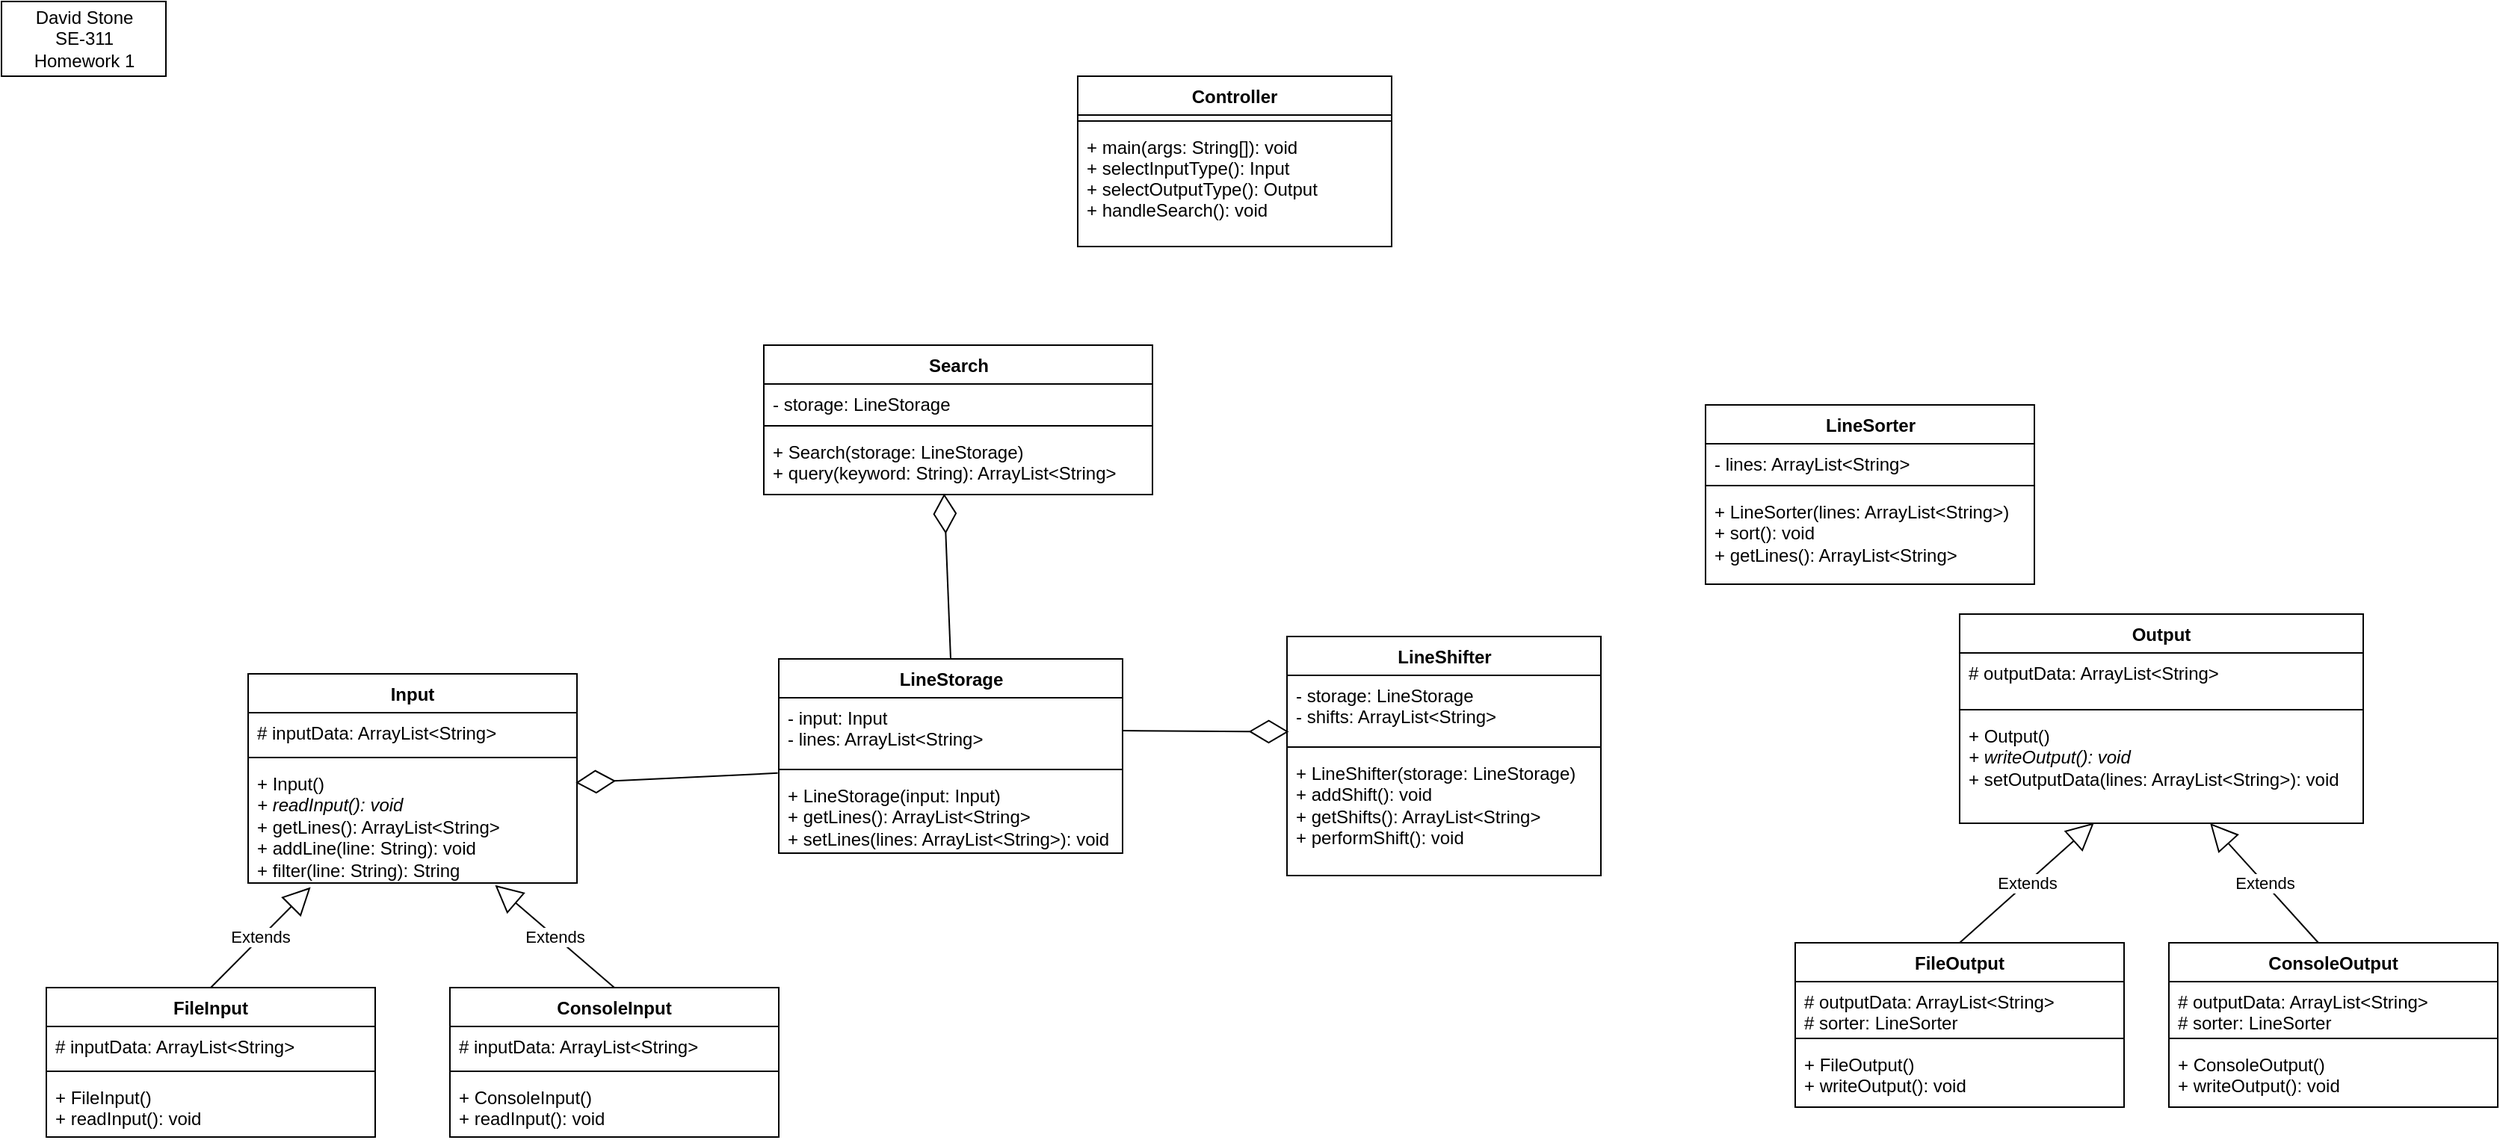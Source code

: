<mxfile version="20.8.13" type="device"><diagram id="1or4CocmuNPvWD2KpFoq" name="Page-1"><mxGraphModel dx="1687" dy="933" grid="1" gridSize="10" guides="1" tooltips="1" connect="1" arrows="1" fold="1" page="1" pageScale="1" pageWidth="850" pageHeight="1100" math="0" shadow="0"><root><mxCell id="0"/><mxCell id="1" parent="0"/><mxCell id="NNHXzbYp32TVnHQ6HyRk-1" value="Input" style="swimlane;fontStyle=1;align=center;verticalAlign=top;childLayout=stackLayout;horizontal=1;startSize=26;horizontalStack=0;resizeParent=1;resizeParentMax=0;resizeLast=0;collapsible=1;marginBottom=0;" parent="1" vertex="1"><mxGeometry x="175" y="460" width="220" height="140" as="geometry"/></mxCell><mxCell id="NNHXzbYp32TVnHQ6HyRk-2" value="# inputData: ArrayList&lt;String&gt;&#xA;" style="text;strokeColor=none;fillColor=none;align=left;verticalAlign=top;spacingLeft=4;spacingRight=4;overflow=hidden;rotatable=0;points=[[0,0.5],[1,0.5]];portConstraint=eastwest;" parent="NNHXzbYp32TVnHQ6HyRk-1" vertex="1"><mxGeometry y="26" width="220" height="26" as="geometry"/></mxCell><mxCell id="NNHXzbYp32TVnHQ6HyRk-3" value="" style="line;strokeWidth=1;fillColor=none;align=left;verticalAlign=middle;spacingTop=-1;spacingLeft=3;spacingRight=3;rotatable=0;labelPosition=right;points=[];portConstraint=eastwest;" parent="NNHXzbYp32TVnHQ6HyRk-1" vertex="1"><mxGeometry y="52" width="220" height="8" as="geometry"/></mxCell><mxCell id="NNHXzbYp32TVnHQ6HyRk-4" value="&lt;div&gt;+ Input()&lt;br&gt;&lt;/div&gt;&lt;div&gt;&lt;i&gt;+ readInput(): void&lt;/i&gt;&lt;/div&gt;&lt;div&gt;+ getLines(): ArrayList&amp;lt;String&amp;gt;&lt;/div&gt;&lt;div&gt;+ addLine(line: String): void&lt;/div&gt;&lt;div&gt;+ filter(line: String): String&lt;br&gt;&lt;/div&gt;" style="text;strokeColor=none;fillColor=none;align=left;verticalAlign=top;spacingLeft=4;spacingRight=4;overflow=hidden;rotatable=0;points=[[0,0.5],[1,0.5]];portConstraint=eastwest;html=1;" parent="NNHXzbYp32TVnHQ6HyRk-1" vertex="1"><mxGeometry y="60" width="220" height="80" as="geometry"/></mxCell><mxCell id="NNHXzbYp32TVnHQ6HyRk-6" value="FileInput" style="swimlane;fontStyle=1;align=center;verticalAlign=top;childLayout=stackLayout;horizontal=1;startSize=26;horizontalStack=0;resizeParent=1;resizeParentMax=0;resizeLast=0;collapsible=1;marginBottom=0;" parent="1" vertex="1"><mxGeometry x="40" y="670" width="220" height="100" as="geometry"/></mxCell><mxCell id="NNHXzbYp32TVnHQ6HyRk-14" value="Extends" style="endArrow=block;endSize=16;endFill=0;html=1;rounded=0;entryX=0.19;entryY=1.035;entryDx=0;entryDy=0;entryPerimeter=0;" parent="NNHXzbYp32TVnHQ6HyRk-6" target="NNHXzbYp32TVnHQ6HyRk-4" edge="1"><mxGeometry width="160" relative="1" as="geometry"><mxPoint x="110" as="sourcePoint"/><mxPoint x="270" as="targetPoint"/></mxGeometry></mxCell><mxCell id="NNHXzbYp32TVnHQ6HyRk-7" value="# inputData: ArrayList&lt;String&gt;&#xA;" style="text;strokeColor=none;fillColor=none;align=left;verticalAlign=top;spacingLeft=4;spacingRight=4;overflow=hidden;rotatable=0;points=[[0,0.5],[1,0.5]];portConstraint=eastwest;" parent="NNHXzbYp32TVnHQ6HyRk-6" vertex="1"><mxGeometry y="26" width="220" height="26" as="geometry"/></mxCell><mxCell id="NNHXzbYp32TVnHQ6HyRk-8" value="" style="line;strokeWidth=1;fillColor=none;align=left;verticalAlign=middle;spacingTop=-1;spacingLeft=3;spacingRight=3;rotatable=0;labelPosition=right;points=[];portConstraint=eastwest;" parent="NNHXzbYp32TVnHQ6HyRk-6" vertex="1"><mxGeometry y="52" width="220" height="8" as="geometry"/></mxCell><mxCell id="NNHXzbYp32TVnHQ6HyRk-9" value="&lt;div&gt;+ FileInput()&lt;/div&gt;&lt;div&gt;+ readInput(): void&lt;/div&gt;" style="text;strokeColor=none;fillColor=none;align=left;verticalAlign=top;spacingLeft=4;spacingRight=4;overflow=hidden;rotatable=0;points=[[0,0.5],[1,0.5]];portConstraint=eastwest;html=1;" parent="NNHXzbYp32TVnHQ6HyRk-6" vertex="1"><mxGeometry y="60" width="220" height="40" as="geometry"/></mxCell><mxCell id="NNHXzbYp32TVnHQ6HyRk-10" value="ConsoleInput" style="swimlane;fontStyle=1;align=center;verticalAlign=top;childLayout=stackLayout;horizontal=1;startSize=26;horizontalStack=0;resizeParent=1;resizeParentMax=0;resizeLast=0;collapsible=1;marginBottom=0;" parent="1" vertex="1"><mxGeometry x="310" y="670" width="220" height="100" as="geometry"/></mxCell><mxCell id="NNHXzbYp32TVnHQ6HyRk-11" value="# inputData: ArrayList&lt;String&gt;&#xA;" style="text;strokeColor=none;fillColor=none;align=left;verticalAlign=top;spacingLeft=4;spacingRight=4;overflow=hidden;rotatable=0;points=[[0,0.5],[1,0.5]];portConstraint=eastwest;" parent="NNHXzbYp32TVnHQ6HyRk-10" vertex="1"><mxGeometry y="26" width="220" height="26" as="geometry"/></mxCell><mxCell id="NNHXzbYp32TVnHQ6HyRk-12" value="" style="line;strokeWidth=1;fillColor=none;align=left;verticalAlign=middle;spacingTop=-1;spacingLeft=3;spacingRight=3;rotatable=0;labelPosition=right;points=[];portConstraint=eastwest;" parent="NNHXzbYp32TVnHQ6HyRk-10" vertex="1"><mxGeometry y="52" width="220" height="8" as="geometry"/></mxCell><mxCell id="NNHXzbYp32TVnHQ6HyRk-13" value="&lt;div&gt;+ ConsoleInput()&lt;br&gt;&lt;/div&gt;&lt;div&gt;+ readInput(): void&lt;/div&gt;" style="text;strokeColor=none;fillColor=none;align=left;verticalAlign=top;spacingLeft=4;spacingRight=4;overflow=hidden;rotatable=0;points=[[0,0.5],[1,0.5]];portConstraint=eastwest;html=1;" parent="NNHXzbYp32TVnHQ6HyRk-10" vertex="1"><mxGeometry y="60" width="220" height="40" as="geometry"/></mxCell><mxCell id="NNHXzbYp32TVnHQ6HyRk-17" value="Extends" style="endArrow=block;endSize=16;endFill=0;html=1;rounded=0;entryX=0.751;entryY=1.018;entryDx=0;entryDy=0;entryPerimeter=0;exitX=0.5;exitY=0;exitDx=0;exitDy=0;" parent="1" source="NNHXzbYp32TVnHQ6HyRk-10" target="NNHXzbYp32TVnHQ6HyRk-4" edge="1"><mxGeometry width="160" relative="1" as="geometry"><mxPoint x="407.32" y="670.99" as="sourcePoint"/><mxPoint x="430" y="720" as="targetPoint"/></mxGeometry></mxCell><mxCell id="NNHXzbYp32TVnHQ6HyRk-18" value="LineStorage" style="swimlane;fontStyle=1;align=center;verticalAlign=top;childLayout=stackLayout;horizontal=1;startSize=26;horizontalStack=0;resizeParent=1;resizeParentMax=0;resizeLast=0;collapsible=1;marginBottom=0;html=1;" parent="1" vertex="1"><mxGeometry x="530" y="450" width="230" height="130" as="geometry"/></mxCell><mxCell id="NNHXzbYp32TVnHQ6HyRk-19" value="&lt;div&gt;- input: Input&lt;/div&gt;&lt;div&gt;- lines: ArrayList&amp;lt;String&amp;gt;&lt;br&gt;&lt;/div&gt;" style="text;strokeColor=none;fillColor=none;align=left;verticalAlign=top;spacingLeft=4;spacingRight=4;overflow=hidden;rotatable=0;points=[[0,0.5],[1,0.5]];portConstraint=eastwest;html=1;" parent="NNHXzbYp32TVnHQ6HyRk-18" vertex="1"><mxGeometry y="26" width="230" height="44" as="geometry"/></mxCell><mxCell id="NNHXzbYp32TVnHQ6HyRk-20" value="" style="line;strokeWidth=1;fillColor=none;align=left;verticalAlign=middle;spacingTop=-1;spacingLeft=3;spacingRight=3;rotatable=0;labelPosition=right;points=[];portConstraint=eastwest;html=1;" parent="NNHXzbYp32TVnHQ6HyRk-18" vertex="1"><mxGeometry y="70" width="230" height="8" as="geometry"/></mxCell><mxCell id="NNHXzbYp32TVnHQ6HyRk-21" value="&lt;div&gt;+ LineStorage(input: Input)&lt;/div&gt;&lt;div&gt;+ getLines(): ArrayList&amp;lt;String&amp;gt;&lt;/div&gt;&lt;div&gt;+ setLines(lines: ArrayList&amp;lt;String&amp;gt;): void&lt;br&gt; &lt;/div&gt;" style="text;strokeColor=none;fillColor=none;align=left;verticalAlign=top;spacingLeft=4;spacingRight=4;overflow=hidden;rotatable=0;points=[[0,0.5],[1,0.5]];portConstraint=eastwest;html=1;" parent="NNHXzbYp32TVnHQ6HyRk-18" vertex="1"><mxGeometry y="78" width="230" height="52" as="geometry"/></mxCell><mxCell id="NNHXzbYp32TVnHQ6HyRk-24" value="LineShifter" style="swimlane;fontStyle=1;align=center;verticalAlign=top;childLayout=stackLayout;horizontal=1;startSize=26;horizontalStack=0;resizeParent=1;resizeParentMax=0;resizeLast=0;collapsible=1;marginBottom=0;html=1;" parent="1" vertex="1"><mxGeometry x="870" y="435" width="210" height="160" as="geometry"/></mxCell><mxCell id="NNHXzbYp32TVnHQ6HyRk-25" value="&lt;div&gt;- storage: LineStorage&lt;/div&gt;&lt;div&gt;- shifts: ArrayList&amp;lt;String&amp;gt;&lt;br&gt;&lt;/div&gt;" style="text;strokeColor=none;fillColor=none;align=left;verticalAlign=top;spacingLeft=4;spacingRight=4;overflow=hidden;rotatable=0;points=[[0,0.5],[1,0.5]];portConstraint=eastwest;html=1;" parent="NNHXzbYp32TVnHQ6HyRk-24" vertex="1"><mxGeometry y="26" width="210" height="44" as="geometry"/></mxCell><mxCell id="NNHXzbYp32TVnHQ6HyRk-26" value="" style="line;strokeWidth=1;fillColor=none;align=left;verticalAlign=middle;spacingTop=-1;spacingLeft=3;spacingRight=3;rotatable=0;labelPosition=right;points=[];portConstraint=eastwest;html=1;" parent="NNHXzbYp32TVnHQ6HyRk-24" vertex="1"><mxGeometry y="70" width="210" height="8" as="geometry"/></mxCell><mxCell id="NNHXzbYp32TVnHQ6HyRk-27" value="&lt;div&gt;+ LineShifter(storage: LineStorage)&lt;/div&gt;&lt;div&gt;+ addShift(): void&lt;/div&gt;&lt;div&gt;+ getShifts(): ArrayList&amp;lt;String&amp;gt;&lt;/div&gt;&lt;div&gt;+ performShift(): void&lt;br&gt; &lt;/div&gt;" style="text;strokeColor=none;fillColor=none;align=left;verticalAlign=top;spacingLeft=4;spacingRight=4;overflow=hidden;rotatable=0;points=[[0,0.5],[1,0.5]];portConstraint=eastwest;html=1;" parent="NNHXzbYp32TVnHQ6HyRk-24" vertex="1"><mxGeometry y="78" width="210" height="82" as="geometry"/></mxCell><mxCell id="NNHXzbYp32TVnHQ6HyRk-28" value="LineSorter" style="swimlane;fontStyle=1;align=center;verticalAlign=top;childLayout=stackLayout;horizontal=1;startSize=26;horizontalStack=0;resizeParent=1;resizeParentMax=0;resizeLast=0;collapsible=1;marginBottom=0;html=1;" parent="1" vertex="1"><mxGeometry x="1150" y="280" width="220" height="120" as="geometry"/></mxCell><mxCell id="NNHXzbYp32TVnHQ6HyRk-29" value="&lt;div&gt;- lines: ArrayList&amp;lt;String&amp;gt;&lt;/div&gt;" style="text;strokeColor=none;fillColor=none;align=left;verticalAlign=top;spacingLeft=4;spacingRight=4;overflow=hidden;rotatable=0;points=[[0,0.5],[1,0.5]];portConstraint=eastwest;html=1;" parent="NNHXzbYp32TVnHQ6HyRk-28" vertex="1"><mxGeometry y="26" width="220" height="24" as="geometry"/></mxCell><mxCell id="NNHXzbYp32TVnHQ6HyRk-30" value="" style="line;strokeWidth=1;fillColor=none;align=left;verticalAlign=middle;spacingTop=-1;spacingLeft=3;spacingRight=3;rotatable=0;labelPosition=right;points=[];portConstraint=eastwest;html=1;" parent="NNHXzbYp32TVnHQ6HyRk-28" vertex="1"><mxGeometry y="50" width="220" height="8" as="geometry"/></mxCell><mxCell id="NNHXzbYp32TVnHQ6HyRk-31" value="&lt;div&gt;+ LineSorter(lines: ArrayList&amp;lt;String&amp;gt;)&lt;/div&gt;&lt;div&gt;+ sort(): void&lt;/div&gt;&lt;div&gt;+ getLines(): ArrayList&amp;lt;String&amp;gt;&lt;/div&gt;&lt;div&gt;&lt;br&gt; &lt;/div&gt;" style="text;strokeColor=none;fillColor=none;align=left;verticalAlign=top;spacingLeft=4;spacingRight=4;overflow=hidden;rotatable=0;points=[[0,0.5],[1,0.5]];portConstraint=eastwest;html=1;" parent="NNHXzbYp32TVnHQ6HyRk-28" vertex="1"><mxGeometry y="58" width="220" height="62" as="geometry"/></mxCell><mxCell id="NNHXzbYp32TVnHQ6HyRk-32" value="Search" style="swimlane;fontStyle=1;align=center;verticalAlign=top;childLayout=stackLayout;horizontal=1;startSize=26;horizontalStack=0;resizeParent=1;resizeParentMax=0;resizeLast=0;collapsible=1;marginBottom=0;html=1;" parent="1" vertex="1"><mxGeometry x="520" y="240" width="260" height="100" as="geometry"/></mxCell><mxCell id="NNHXzbYp32TVnHQ6HyRk-33" value="&lt;div&gt;- storage: LineStorage&lt;/div&gt;" style="text;strokeColor=none;fillColor=none;align=left;verticalAlign=top;spacingLeft=4;spacingRight=4;overflow=hidden;rotatable=0;points=[[0,0.5],[1,0.5]];portConstraint=eastwest;html=1;" parent="NNHXzbYp32TVnHQ6HyRk-32" vertex="1"><mxGeometry y="26" width="260" height="24" as="geometry"/></mxCell><mxCell id="NNHXzbYp32TVnHQ6HyRk-34" value="" style="line;strokeWidth=1;fillColor=none;align=left;verticalAlign=middle;spacingTop=-1;spacingLeft=3;spacingRight=3;rotatable=0;labelPosition=right;points=[];portConstraint=eastwest;html=1;" parent="NNHXzbYp32TVnHQ6HyRk-32" vertex="1"><mxGeometry y="50" width="260" height="8" as="geometry"/></mxCell><mxCell id="NNHXzbYp32TVnHQ6HyRk-35" value="&lt;div&gt;+ Search(storage: LineStorage)&lt;/div&gt;&lt;div&gt;+ query(keyword: String): ArrayList&amp;lt;String&amp;gt;&lt;br&gt;&lt;/div&gt;" style="text;strokeColor=none;fillColor=none;align=left;verticalAlign=top;spacingLeft=4;spacingRight=4;overflow=hidden;rotatable=0;points=[[0,0.5],[1,0.5]];portConstraint=eastwest;html=1;" parent="NNHXzbYp32TVnHQ6HyRk-32" vertex="1"><mxGeometry y="58" width="260" height="42" as="geometry"/></mxCell><mxCell id="sr27OedunjB2HqiY0BWz-1" value="Output" style="swimlane;fontStyle=1;align=center;verticalAlign=top;childLayout=stackLayout;horizontal=1;startSize=26;horizontalStack=0;resizeParent=1;resizeParentMax=0;resizeLast=0;collapsible=1;marginBottom=0;" vertex="1" parent="1"><mxGeometry x="1320" y="420" width="270" height="140" as="geometry"/></mxCell><mxCell id="sr27OedunjB2HqiY0BWz-2" value="# outputData: ArrayList&lt;String&gt;&#xA;" style="text;strokeColor=none;fillColor=none;align=left;verticalAlign=top;spacingLeft=4;spacingRight=4;overflow=hidden;rotatable=0;points=[[0,0.5],[1,0.5]];portConstraint=eastwest;" vertex="1" parent="sr27OedunjB2HqiY0BWz-1"><mxGeometry y="26" width="270" height="34" as="geometry"/></mxCell><mxCell id="sr27OedunjB2HqiY0BWz-3" value="" style="line;strokeWidth=1;fillColor=none;align=left;verticalAlign=middle;spacingTop=-1;spacingLeft=3;spacingRight=3;rotatable=0;labelPosition=right;points=[];portConstraint=eastwest;" vertex="1" parent="sr27OedunjB2HqiY0BWz-1"><mxGeometry y="60" width="270" height="8" as="geometry"/></mxCell><mxCell id="sr27OedunjB2HqiY0BWz-4" value="&lt;div&gt;+ Output()&lt;br&gt;&lt;/div&gt;&lt;div&gt;&lt;i&gt;+ writeOutput(): void&lt;/i&gt;&lt;/div&gt;&lt;div&gt;+ setOutputData(lines: ArrayList&amp;lt;String&amp;gt;): void&lt;br&gt;&lt;/div&gt;" style="text;strokeColor=none;fillColor=none;align=left;verticalAlign=top;spacingLeft=4;spacingRight=4;overflow=hidden;rotatable=0;points=[[0,0.5],[1,0.5]];portConstraint=eastwest;html=1;" vertex="1" parent="sr27OedunjB2HqiY0BWz-1"><mxGeometry y="68" width="270" height="72" as="geometry"/></mxCell><mxCell id="sr27OedunjB2HqiY0BWz-5" value="FileOutput" style="swimlane;fontStyle=1;align=center;verticalAlign=top;childLayout=stackLayout;horizontal=1;startSize=26;horizontalStack=0;resizeParent=1;resizeParentMax=0;resizeLast=0;collapsible=1;marginBottom=0;" vertex="1" parent="1"><mxGeometry x="1210" y="640" width="220" height="110" as="geometry"/></mxCell><mxCell id="sr27OedunjB2HqiY0BWz-6" value="# outputData: ArrayList&lt;String&gt;&#xA;# sorter: LineSorter&#xA;" style="text;strokeColor=none;fillColor=none;align=left;verticalAlign=top;spacingLeft=4;spacingRight=4;overflow=hidden;rotatable=0;points=[[0,0.5],[1,0.5]];portConstraint=eastwest;" vertex="1" parent="sr27OedunjB2HqiY0BWz-5"><mxGeometry y="26" width="220" height="34" as="geometry"/></mxCell><mxCell id="sr27OedunjB2HqiY0BWz-7" value="" style="line;strokeWidth=1;fillColor=none;align=left;verticalAlign=middle;spacingTop=-1;spacingLeft=3;spacingRight=3;rotatable=0;labelPosition=right;points=[];portConstraint=eastwest;" vertex="1" parent="sr27OedunjB2HqiY0BWz-5"><mxGeometry y="60" width="220" height="8" as="geometry"/></mxCell><mxCell id="sr27OedunjB2HqiY0BWz-8" value="&lt;div&gt;+ FileOutput()&lt;/div&gt;&lt;div&gt;+ writeOutput(): void&lt;/div&gt;" style="text;strokeColor=none;fillColor=none;align=left;verticalAlign=top;spacingLeft=4;spacingRight=4;overflow=hidden;rotatable=0;points=[[0,0.5],[1,0.5]];portConstraint=eastwest;html=1;" vertex="1" parent="sr27OedunjB2HqiY0BWz-5"><mxGeometry y="68" width="220" height="42" as="geometry"/></mxCell><mxCell id="sr27OedunjB2HqiY0BWz-9" value="ConsoleOutput&#xA;" style="swimlane;fontStyle=1;align=center;verticalAlign=top;childLayout=stackLayout;horizontal=1;startSize=26;horizontalStack=0;resizeParent=1;resizeParentMax=0;resizeLast=0;collapsible=1;marginBottom=0;" vertex="1" parent="1"><mxGeometry x="1460" y="640" width="220" height="110" as="geometry"/></mxCell><mxCell id="sr27OedunjB2HqiY0BWz-14" value="Extends" style="endArrow=block;endSize=16;endFill=0;html=1;rounded=0;" edge="1" parent="sr27OedunjB2HqiY0BWz-9" target="sr27OedunjB2HqiY0BWz-4"><mxGeometry width="160" relative="1" as="geometry"><mxPoint x="100" as="sourcePoint"/><mxPoint y="-80" as="targetPoint"/></mxGeometry></mxCell><mxCell id="sr27OedunjB2HqiY0BWz-10" value="# outputData: ArrayList&lt;String&gt;&#xA;# sorter: LineSorter&#xA;" style="text;strokeColor=none;fillColor=none;align=left;verticalAlign=top;spacingLeft=4;spacingRight=4;overflow=hidden;rotatable=0;points=[[0,0.5],[1,0.5]];portConstraint=eastwest;" vertex="1" parent="sr27OedunjB2HqiY0BWz-9"><mxGeometry y="26" width="220" height="34" as="geometry"/></mxCell><mxCell id="sr27OedunjB2HqiY0BWz-11" value="" style="line;strokeWidth=1;fillColor=none;align=left;verticalAlign=middle;spacingTop=-1;spacingLeft=3;spacingRight=3;rotatable=0;labelPosition=right;points=[];portConstraint=eastwest;" vertex="1" parent="sr27OedunjB2HqiY0BWz-9"><mxGeometry y="60" width="220" height="8" as="geometry"/></mxCell><mxCell id="sr27OedunjB2HqiY0BWz-12" value="&lt;div&gt;+ ConsoleOutput()&lt;/div&gt;&lt;div&gt;+ writeOutput(): void&lt;/div&gt;" style="text;strokeColor=none;fillColor=none;align=left;verticalAlign=top;spacingLeft=4;spacingRight=4;overflow=hidden;rotatable=0;points=[[0,0.5],[1,0.5]];portConstraint=eastwest;html=1;" vertex="1" parent="sr27OedunjB2HqiY0BWz-9"><mxGeometry y="68" width="220" height="42" as="geometry"/></mxCell><mxCell id="sr27OedunjB2HqiY0BWz-13" value="Extends" style="endArrow=block;endSize=16;endFill=0;html=1;rounded=0;entryX=0.333;entryY=0.996;entryDx=0;entryDy=0;entryPerimeter=0;exitX=0.5;exitY=0;exitDx=0;exitDy=0;" edge="1" parent="1" source="sr27OedunjB2HqiY0BWz-5" target="sr27OedunjB2HqiY0BWz-4"><mxGeometry width="160" relative="1" as="geometry"><mxPoint x="1330" y="620" as="sourcePoint"/><mxPoint x="1490" y="620" as="targetPoint"/></mxGeometry></mxCell><mxCell id="sr27OedunjB2HqiY0BWz-20" value="&lt;div&gt;David Stone&lt;/div&gt;&lt;div&gt;SE-311&lt;/div&gt;&lt;div&gt;Homework 1&lt;br&gt;&lt;/div&gt;" style="html=1;" vertex="1" parent="1"><mxGeometry x="10" y="10" width="110" height="50" as="geometry"/></mxCell><mxCell id="sr27OedunjB2HqiY0BWz-24" value="" style="endArrow=diamondThin;endFill=0;endSize=24;html=1;rounded=0;exitX=-0.003;exitY=1.146;exitDx=0;exitDy=0;exitPerimeter=0;entryX=0.996;entryY=0.161;entryDx=0;entryDy=0;entryPerimeter=0;" edge="1" parent="1" source="NNHXzbYp32TVnHQ6HyRk-19" target="NNHXzbYp32TVnHQ6HyRk-4"><mxGeometry width="160" relative="1" as="geometry"><mxPoint x="460" y="550" as="sourcePoint"/><mxPoint x="620" y="550" as="targetPoint"/></mxGeometry></mxCell><mxCell id="sr27OedunjB2HqiY0BWz-26" value="" style="endArrow=diamondThin;endFill=0;endSize=24;html=1;rounded=0;entryX=0.006;entryY=0.858;entryDx=0;entryDy=0;entryPerimeter=0;exitX=1;exitY=0.5;exitDx=0;exitDy=0;" edge="1" parent="1" source="NNHXzbYp32TVnHQ6HyRk-19" target="NNHXzbYp32TVnHQ6HyRk-25"><mxGeometry width="160" relative="1" as="geometry"><mxPoint x="690" y="520" as="sourcePoint"/><mxPoint x="850" y="520" as="targetPoint"/></mxGeometry></mxCell><mxCell id="sr27OedunjB2HqiY0BWz-27" value="" style="endArrow=diamondThin;endFill=0;endSize=24;html=1;rounded=0;entryX=0.464;entryY=0.985;entryDx=0;entryDy=0;entryPerimeter=0;exitX=0.5;exitY=0;exitDx=0;exitDy=0;" edge="1" parent="1" source="NNHXzbYp32TVnHQ6HyRk-18" target="NNHXzbYp32TVnHQ6HyRk-35"><mxGeometry width="160" relative="1" as="geometry"><mxPoint x="720" y="508" as="sourcePoint"/><mxPoint x="831.26" y="508.752" as="targetPoint"/></mxGeometry></mxCell><mxCell id="sr27OedunjB2HqiY0BWz-32" value="Controller" style="swimlane;fontStyle=1;align=center;verticalAlign=top;childLayout=stackLayout;horizontal=1;startSize=26;horizontalStack=0;resizeParent=1;resizeParentMax=0;resizeLast=0;collapsible=1;marginBottom=0;" vertex="1" parent="1"><mxGeometry x="730" y="60" width="210" height="114" as="geometry"/></mxCell><mxCell id="sr27OedunjB2HqiY0BWz-34" value="" style="line;strokeWidth=1;fillColor=none;align=left;verticalAlign=middle;spacingTop=-1;spacingLeft=3;spacingRight=3;rotatable=0;labelPosition=right;points=[];portConstraint=eastwest;strokeColor=inherit;" vertex="1" parent="sr27OedunjB2HqiY0BWz-32"><mxGeometry y="26" width="210" height="8" as="geometry"/></mxCell><mxCell id="sr27OedunjB2HqiY0BWz-35" value="+ main(args: String[]): void&#xA;+ selectInputType(): Input&#xA;+ selectOutputType(): Output&#xA;+ handleSearch(): void&#xA;" style="text;strokeColor=none;fillColor=none;align=left;verticalAlign=top;spacingLeft=4;spacingRight=4;overflow=hidden;rotatable=0;points=[[0,0.5],[1,0.5]];portConstraint=eastwest;" vertex="1" parent="sr27OedunjB2HqiY0BWz-32"><mxGeometry y="34" width="210" height="80" as="geometry"/></mxCell></root></mxGraphModel></diagram></mxfile>